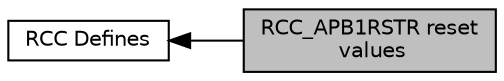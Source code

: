 digraph "RCC_APB1RSTR reset values"
{
  edge [fontname="Helvetica",fontsize="10",labelfontname="Helvetica",labelfontsize="10"];
  node [fontname="Helvetica",fontsize="10",shape=record];
  rankdir=LR;
  Node1 [label="RCC Defines",height=0.2,width=0.4,color="black", fillcolor="white", style="filled",URL="$group__rcc__defines.html",tooltip="Defined Constants and Types for the STM32F1xx Reset and Clock Control "];
  Node0 [label="RCC_APB1RSTR reset\l values",height=0.2,width=0.4,color="black", fillcolor="grey75", style="filled", fontcolor="black"];
  Node1->Node0 [shape=plaintext, dir="back", style="solid"];
}
